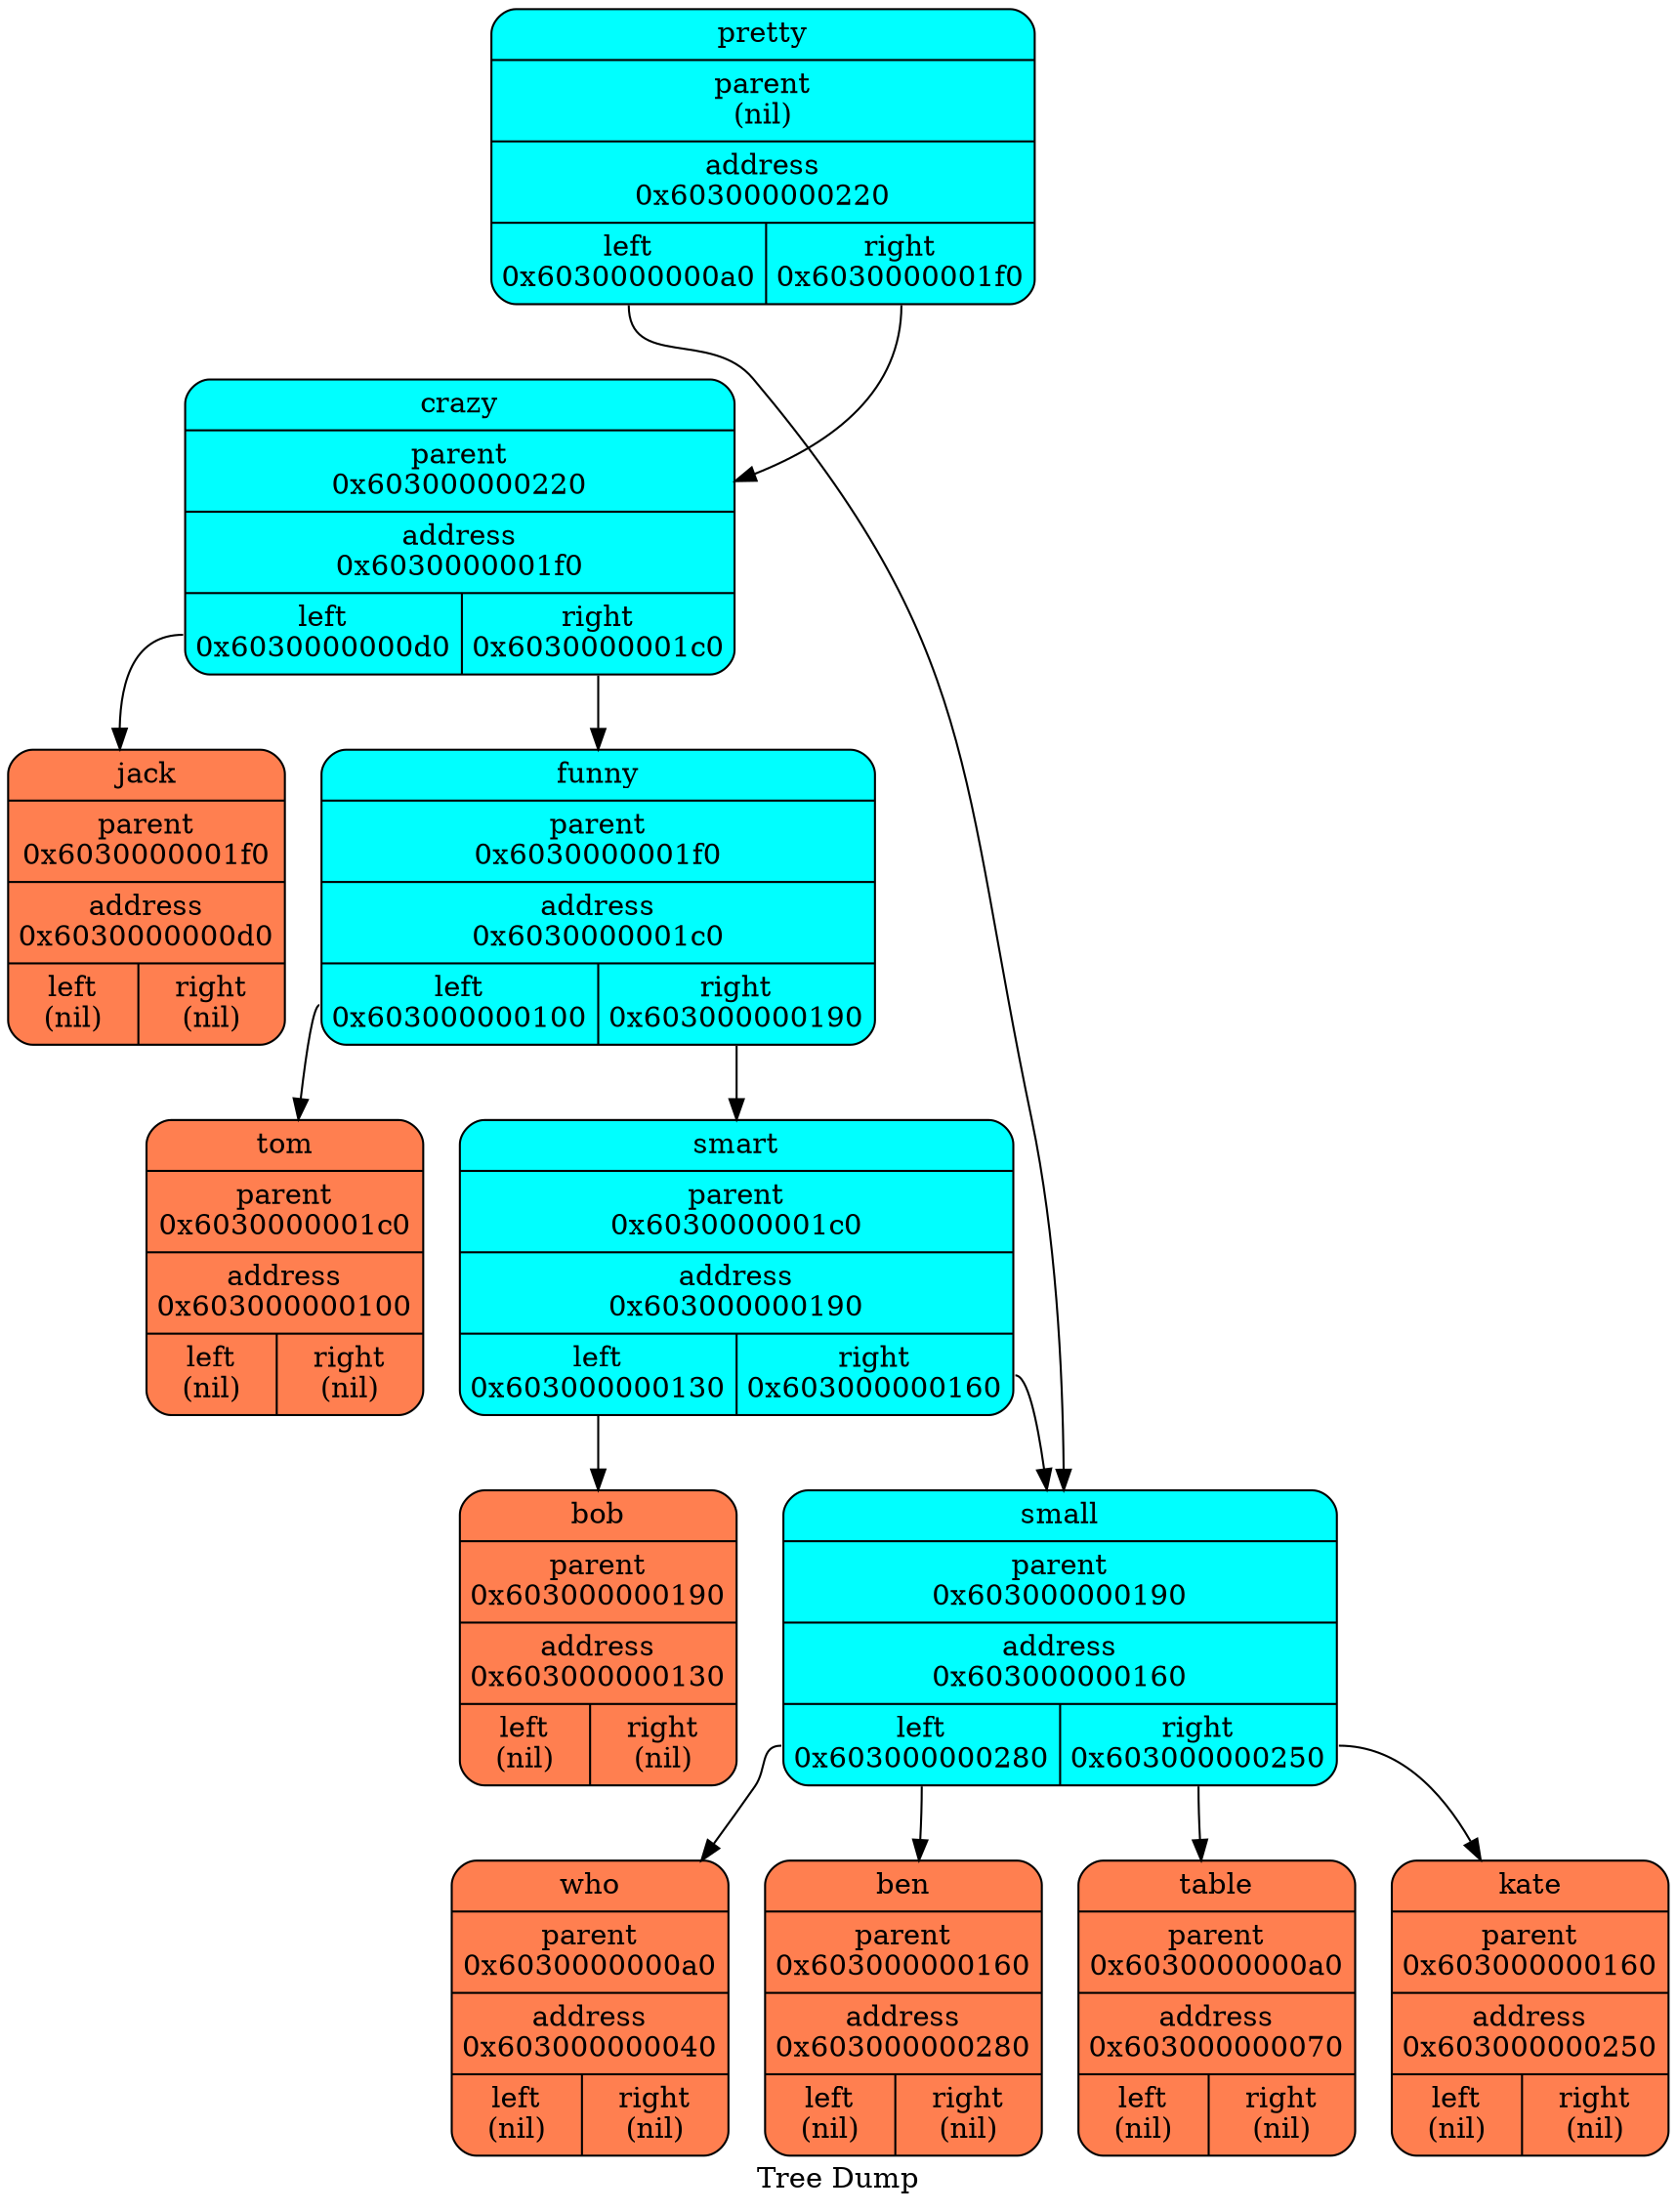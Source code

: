   digraph tree  {
  node[   shape     = "Mrecord",  style     = "filled",  fillcolor = "aqua",  fontcolor = "#000000",  margin    = "0.075"];
  rankdir   = "TB";

  label     = "Tree Dump";
 "pretty" [shape = "Mrecord", label = "{<name>pretty | parent\n(nil) | <f0> address\n0x603000000220| {<left>left\n0x6030000000a0 | <right>right\n0x6030000001f0\n}}"];
  "pretty":left->"small";
 "small" [shape = "Mrecord", label = "{<name>small | parent\n0x603000000220 | <f0> address\n0x6030000000a0| {<left>left\n0x603000000040 | <right>right\n0x603000000070\n}}"];
  "small":left->"who";
 "who" [shape = "Mrecord", fillcolor = "coral", label = "{<name>who | parent\n0x6030000000a0 | <f0> address\n0x603000000040| {<left>left\n(nil) | <right>right\n(nil)\n}}"];
  "small":right->"table";
 "table" [shape = "Mrecord", fillcolor = "coral", label = "{<name>table | parent\n0x6030000000a0 | <f0> address\n0x603000000070| {<left>left\n(nil) | <right>right\n(nil)\n}}"];
  "pretty":right->"crazy";
 "crazy" [shape = "Mrecord", label = "{<name>crazy | parent\n0x603000000220 | <f0> address\n0x6030000001f0| {<left>left\n0x6030000000d0 | <right>right\n0x6030000001c0\n}}"];
  "crazy":left->"jack";
 "jack" [shape = "Mrecord", fillcolor = "coral", label = "{<name>jack | parent\n0x6030000001f0 | <f0> address\n0x6030000000d0| {<left>left\n(nil) | <right>right\n(nil)\n}}"];
  "crazy":right->"funny";
 "funny" [shape = "Mrecord", label = "{<name>funny | parent\n0x6030000001f0 | <f0> address\n0x6030000001c0| {<left>left\n0x603000000100 | <right>right\n0x603000000190\n}}"];
  "funny":left->"tom";
 "tom" [shape = "Mrecord", fillcolor = "coral", label = "{<name>tom | parent\n0x6030000001c0 | <f0> address\n0x603000000100| {<left>left\n(nil) | <right>right\n(nil)\n}}"];
  "funny":right->"smart";
 "smart" [shape = "Mrecord", label = "{<name>smart | parent\n0x6030000001c0 | <f0> address\n0x603000000190| {<left>left\n0x603000000130 | <right>right\n0x603000000160\n}}"];
  "smart":left->"bob";
 "bob" [shape = "Mrecord", fillcolor = "coral", label = "{<name>bob | parent\n0x603000000190 | <f0> address\n0x603000000130| {<left>left\n(nil) | <right>right\n(nil)\n}}"];
  "smart":right->"small";
 "small" [shape = "Mrecord", label = "{<name>small | parent\n0x603000000190 | <f0> address\n0x603000000160| {<left>left\n0x603000000280 | <right>right\n0x603000000250\n}}"];
  "small":left->"ben";
 "ben" [shape = "Mrecord", fillcolor = "coral", label = "{<name>ben | parent\n0x603000000160 | <f0> address\n0x603000000280| {<left>left\n(nil) | <right>right\n(nil)\n}}"];
  "small":right->"kate";
 "kate" [shape = "Mrecord", fillcolor = "coral", label = "{<name>kate | parent\n0x603000000160 | <f0> address\n0x603000000250| {<left>left\n(nil) | <right>right\n(nil)\n}}"];
  }